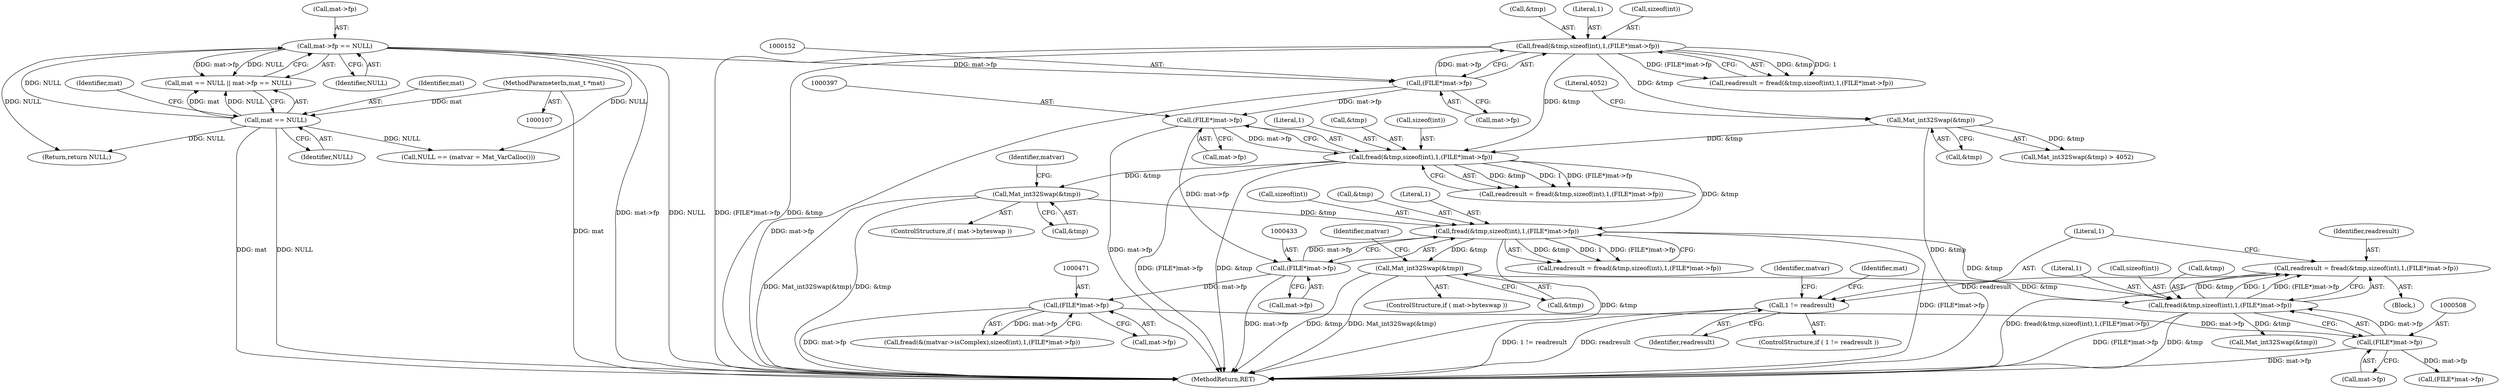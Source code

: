 digraph "0_matio_651a8e28099edb5fbb9e4e1d4d3238848f446c9a@API" {
"1000499" [label="(Call,readresult = fread(&tmp,sizeof(int),1,(FILE*)mat->fp))"];
"1000501" [label="(Call,fread(&tmp,sizeof(int),1,(FILE*)mat->fp))"];
"1000441" [label="(Call,Mat_int32Swap(&tmp))"];
"1000426" [label="(Call,fread(&tmp,sizeof(int),1,(FILE*)mat->fp))"];
"1000405" [label="(Call,Mat_int32Swap(&tmp))"];
"1000390" [label="(Call,fread(&tmp,sizeof(int),1,(FILE*)mat->fp))"];
"1000181" [label="(Call,Mat_int32Swap(&tmp))"];
"1000145" [label="(Call,fread(&tmp,sizeof(int),1,(FILE*)mat->fp))"];
"1000151" [label="(Call,(FILE*)mat->fp)"];
"1000127" [label="(Call,mat->fp == NULL)"];
"1000124" [label="(Call,mat == NULL)"];
"1000108" [label="(MethodParameterIn,mat_t *mat)"];
"1000396" [label="(Call,(FILE*)mat->fp)"];
"1000432" [label="(Call,(FILE*)mat->fp)"];
"1000507" [label="(Call,(FILE*)mat->fp)"];
"1000470" [label="(Call,(FILE*)mat->fp)"];
"1000513" [label="(Call,1 != readresult)"];
"1000513" [label="(Call,1 != readresult)"];
"1000429" [label="(Call,sizeof(int))"];
"1000470" [label="(Call,(FILE*)mat->fp)"];
"1000153" [label="(Call,mat->fp)"];
"1000151" [label="(Call,(FILE*)mat->fp)"];
"1000148" [label="(Call,sizeof(int))"];
"1000501" [label="(Call,fread(&tmp,sizeof(int),1,(FILE*)mat->fp))"];
"1000472" [label="(Call,mat->fp)"];
"1000146" [label="(Call,&tmp)"];
"1000150" [label="(Literal,1)"];
"1000390" [label="(Call,fread(&tmp,sizeof(int),1,(FILE*)mat->fp))"];
"1000506" [label="(Literal,1)"];
"1000388" [label="(Call,readresult = fread(&tmp,sizeof(int),1,(FILE*)mat->fp))"];
"1000500" [label="(Identifier,readresult)"];
"1000504" [label="(Call,sizeof(int))"];
"1000437" [label="(ControlStructure,if ( mat->byteswap ))"];
"1000108" [label="(MethodParameterIn,mat_t *mat)"];
"1000564" [label="(Call,(FILE*)mat->fp)"];
"1000507" [label="(Call,(FILE*)mat->fp)"];
"1000127" [label="(Call,mat->fp == NULL)"];
"1000512" [label="(ControlStructure,if ( 1 != readresult ))"];
"1000518" [label="(Identifier,matvar)"];
"1000401" [label="(ControlStructure,if ( mat->byteswap ))"];
"1000395" [label="(Literal,1)"];
"1000525" [label="(Call,Mat_int32Swap(&tmp))"];
"1000131" [label="(Identifier,NULL)"];
"1000523" [label="(Identifier,mat)"];
"1000391" [label="(Call,&tmp)"];
"1000434" [label="(Call,mat->fp)"];
"1000441" [label="(Call,Mat_int32Swap(&tmp))"];
"1000665" [label="(MethodReturn,RET)"];
"1000126" [label="(Identifier,NULL)"];
"1000442" [label="(Call,&tmp)"];
"1000509" [label="(Call,mat->fp)"];
"1000427" [label="(Call,&tmp)"];
"1000393" [label="(Call,sizeof(int))"];
"1000462" [label="(Call,fread(&(matvar->isComplex),sizeof(int),1,(FILE*)mat->fp))"];
"1000128" [label="(Call,mat->fp)"];
"1000431" [label="(Literal,1)"];
"1000405" [label="(Call,Mat_int32Swap(&tmp))"];
"1000182" [label="(Call,&tmp)"];
"1000514" [label="(Literal,1)"];
"1000145" [label="(Call,fread(&tmp,sizeof(int),1,(FILE*)mat->fp))"];
"1000125" [label="(Identifier,mat)"];
"1000132" [label="(Return,return NULL;)"];
"1000129" [label="(Identifier,mat)"];
"1000180" [label="(Call,Mat_int32Swap(&tmp) > 4052)"];
"1000181" [label="(Call,Mat_int32Swap(&tmp))"];
"1000123" [label="(Call,mat == NULL || mat->fp == NULL)"];
"1000136" [label="(Call,NULL == (matvar = Mat_VarCalloc()))"];
"1000432" [label="(Call,(FILE*)mat->fp)"];
"1000424" [label="(Call,readresult = fread(&tmp,sizeof(int),1,(FILE*)mat->fp))"];
"1000406" [label="(Call,&tmp)"];
"1000124" [label="(Call,mat == NULL)"];
"1000398" [label="(Call,mat->fp)"];
"1000396" [label="(Call,(FILE*)mat->fp)"];
"1000184" [label="(Literal,4052)"];
"1000426" [label="(Call,fread(&tmp,sizeof(int),1,(FILE*)mat->fp))"];
"1000411" [label="(Identifier,matvar)"];
"1000515" [label="(Identifier,readresult)"];
"1000502" [label="(Call,&tmp)"];
"1000109" [label="(Block,)"];
"1000447" [label="(Identifier,matvar)"];
"1000499" [label="(Call,readresult = fread(&tmp,sizeof(int),1,(FILE*)mat->fp))"];
"1000143" [label="(Call,readresult = fread(&tmp,sizeof(int),1,(FILE*)mat->fp))"];
"1000499" -> "1000109"  [label="AST: "];
"1000499" -> "1000501"  [label="CFG: "];
"1000500" -> "1000499"  [label="AST: "];
"1000501" -> "1000499"  [label="AST: "];
"1000514" -> "1000499"  [label="CFG: "];
"1000499" -> "1000665"  [label="DDG: fread(&tmp,sizeof(int),1,(FILE*)mat->fp)"];
"1000501" -> "1000499"  [label="DDG: &tmp"];
"1000501" -> "1000499"  [label="DDG: 1"];
"1000501" -> "1000499"  [label="DDG: (FILE*)mat->fp"];
"1000499" -> "1000513"  [label="DDG: readresult"];
"1000501" -> "1000507"  [label="CFG: "];
"1000502" -> "1000501"  [label="AST: "];
"1000504" -> "1000501"  [label="AST: "];
"1000506" -> "1000501"  [label="AST: "];
"1000507" -> "1000501"  [label="AST: "];
"1000501" -> "1000665"  [label="DDG: (FILE*)mat->fp"];
"1000501" -> "1000665"  [label="DDG: &tmp"];
"1000441" -> "1000501"  [label="DDG: &tmp"];
"1000426" -> "1000501"  [label="DDG: &tmp"];
"1000507" -> "1000501"  [label="DDG: mat->fp"];
"1000501" -> "1000525"  [label="DDG: &tmp"];
"1000441" -> "1000437"  [label="AST: "];
"1000441" -> "1000442"  [label="CFG: "];
"1000442" -> "1000441"  [label="AST: "];
"1000447" -> "1000441"  [label="CFG: "];
"1000441" -> "1000665"  [label="DDG: &tmp"];
"1000441" -> "1000665"  [label="DDG: Mat_int32Swap(&tmp)"];
"1000426" -> "1000441"  [label="DDG: &tmp"];
"1000426" -> "1000424"  [label="AST: "];
"1000426" -> "1000432"  [label="CFG: "];
"1000427" -> "1000426"  [label="AST: "];
"1000429" -> "1000426"  [label="AST: "];
"1000431" -> "1000426"  [label="AST: "];
"1000432" -> "1000426"  [label="AST: "];
"1000424" -> "1000426"  [label="CFG: "];
"1000426" -> "1000665"  [label="DDG: &tmp"];
"1000426" -> "1000665"  [label="DDG: (FILE*)mat->fp"];
"1000426" -> "1000424"  [label="DDG: &tmp"];
"1000426" -> "1000424"  [label="DDG: 1"];
"1000426" -> "1000424"  [label="DDG: (FILE*)mat->fp"];
"1000405" -> "1000426"  [label="DDG: &tmp"];
"1000390" -> "1000426"  [label="DDG: &tmp"];
"1000432" -> "1000426"  [label="DDG: mat->fp"];
"1000405" -> "1000401"  [label="AST: "];
"1000405" -> "1000406"  [label="CFG: "];
"1000406" -> "1000405"  [label="AST: "];
"1000411" -> "1000405"  [label="CFG: "];
"1000405" -> "1000665"  [label="DDG: Mat_int32Swap(&tmp)"];
"1000405" -> "1000665"  [label="DDG: &tmp"];
"1000390" -> "1000405"  [label="DDG: &tmp"];
"1000390" -> "1000388"  [label="AST: "];
"1000390" -> "1000396"  [label="CFG: "];
"1000391" -> "1000390"  [label="AST: "];
"1000393" -> "1000390"  [label="AST: "];
"1000395" -> "1000390"  [label="AST: "];
"1000396" -> "1000390"  [label="AST: "];
"1000388" -> "1000390"  [label="CFG: "];
"1000390" -> "1000665"  [label="DDG: (FILE*)mat->fp"];
"1000390" -> "1000665"  [label="DDG: &tmp"];
"1000390" -> "1000388"  [label="DDG: &tmp"];
"1000390" -> "1000388"  [label="DDG: 1"];
"1000390" -> "1000388"  [label="DDG: (FILE*)mat->fp"];
"1000181" -> "1000390"  [label="DDG: &tmp"];
"1000145" -> "1000390"  [label="DDG: &tmp"];
"1000396" -> "1000390"  [label="DDG: mat->fp"];
"1000181" -> "1000180"  [label="AST: "];
"1000181" -> "1000182"  [label="CFG: "];
"1000182" -> "1000181"  [label="AST: "];
"1000184" -> "1000181"  [label="CFG: "];
"1000181" -> "1000665"  [label="DDG: &tmp"];
"1000181" -> "1000180"  [label="DDG: &tmp"];
"1000145" -> "1000181"  [label="DDG: &tmp"];
"1000145" -> "1000143"  [label="AST: "];
"1000145" -> "1000151"  [label="CFG: "];
"1000146" -> "1000145"  [label="AST: "];
"1000148" -> "1000145"  [label="AST: "];
"1000150" -> "1000145"  [label="AST: "];
"1000151" -> "1000145"  [label="AST: "];
"1000143" -> "1000145"  [label="CFG: "];
"1000145" -> "1000665"  [label="DDG: (FILE*)mat->fp"];
"1000145" -> "1000665"  [label="DDG: &tmp"];
"1000145" -> "1000143"  [label="DDG: &tmp"];
"1000145" -> "1000143"  [label="DDG: 1"];
"1000145" -> "1000143"  [label="DDG: (FILE*)mat->fp"];
"1000151" -> "1000145"  [label="DDG: mat->fp"];
"1000151" -> "1000153"  [label="CFG: "];
"1000152" -> "1000151"  [label="AST: "];
"1000153" -> "1000151"  [label="AST: "];
"1000151" -> "1000665"  [label="DDG: mat->fp"];
"1000127" -> "1000151"  [label="DDG: mat->fp"];
"1000151" -> "1000396"  [label="DDG: mat->fp"];
"1000127" -> "1000123"  [label="AST: "];
"1000127" -> "1000131"  [label="CFG: "];
"1000128" -> "1000127"  [label="AST: "];
"1000131" -> "1000127"  [label="AST: "];
"1000123" -> "1000127"  [label="CFG: "];
"1000127" -> "1000665"  [label="DDG: mat->fp"];
"1000127" -> "1000665"  [label="DDG: NULL"];
"1000127" -> "1000123"  [label="DDG: mat->fp"];
"1000127" -> "1000123"  [label="DDG: NULL"];
"1000124" -> "1000127"  [label="DDG: NULL"];
"1000127" -> "1000132"  [label="DDG: NULL"];
"1000127" -> "1000136"  [label="DDG: NULL"];
"1000124" -> "1000123"  [label="AST: "];
"1000124" -> "1000126"  [label="CFG: "];
"1000125" -> "1000124"  [label="AST: "];
"1000126" -> "1000124"  [label="AST: "];
"1000129" -> "1000124"  [label="CFG: "];
"1000123" -> "1000124"  [label="CFG: "];
"1000124" -> "1000665"  [label="DDG: NULL"];
"1000124" -> "1000665"  [label="DDG: mat"];
"1000124" -> "1000123"  [label="DDG: mat"];
"1000124" -> "1000123"  [label="DDG: NULL"];
"1000108" -> "1000124"  [label="DDG: mat"];
"1000124" -> "1000132"  [label="DDG: NULL"];
"1000124" -> "1000136"  [label="DDG: NULL"];
"1000108" -> "1000107"  [label="AST: "];
"1000108" -> "1000665"  [label="DDG: mat"];
"1000396" -> "1000398"  [label="CFG: "];
"1000397" -> "1000396"  [label="AST: "];
"1000398" -> "1000396"  [label="AST: "];
"1000396" -> "1000665"  [label="DDG: mat->fp"];
"1000396" -> "1000432"  [label="DDG: mat->fp"];
"1000432" -> "1000434"  [label="CFG: "];
"1000433" -> "1000432"  [label="AST: "];
"1000434" -> "1000432"  [label="AST: "];
"1000432" -> "1000665"  [label="DDG: mat->fp"];
"1000432" -> "1000470"  [label="DDG: mat->fp"];
"1000507" -> "1000509"  [label="CFG: "];
"1000508" -> "1000507"  [label="AST: "];
"1000509" -> "1000507"  [label="AST: "];
"1000507" -> "1000665"  [label="DDG: mat->fp"];
"1000470" -> "1000507"  [label="DDG: mat->fp"];
"1000507" -> "1000564"  [label="DDG: mat->fp"];
"1000470" -> "1000462"  [label="AST: "];
"1000470" -> "1000472"  [label="CFG: "];
"1000471" -> "1000470"  [label="AST: "];
"1000472" -> "1000470"  [label="AST: "];
"1000462" -> "1000470"  [label="CFG: "];
"1000470" -> "1000665"  [label="DDG: mat->fp"];
"1000470" -> "1000462"  [label="DDG: mat->fp"];
"1000513" -> "1000512"  [label="AST: "];
"1000513" -> "1000515"  [label="CFG: "];
"1000514" -> "1000513"  [label="AST: "];
"1000515" -> "1000513"  [label="AST: "];
"1000518" -> "1000513"  [label="CFG: "];
"1000523" -> "1000513"  [label="CFG: "];
"1000513" -> "1000665"  [label="DDG: 1 != readresult"];
"1000513" -> "1000665"  [label="DDG: readresult"];
}
